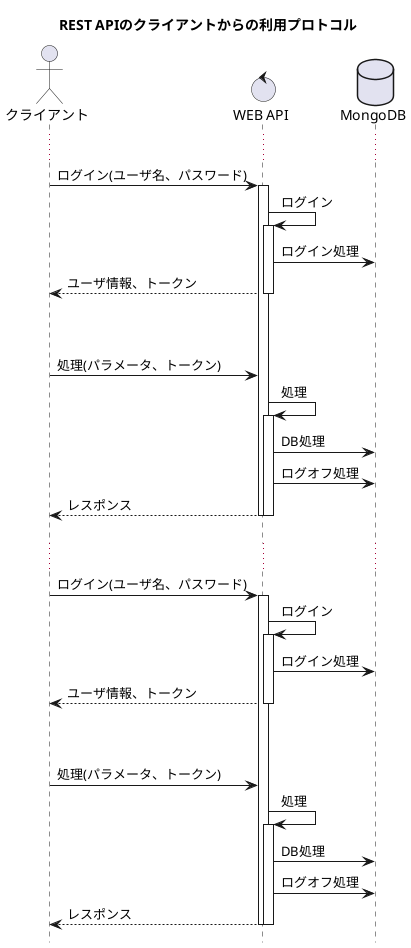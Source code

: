 @startuml 02-01_REST_APIのクライアントからの利用プロトコル

hide footbox
title REST APIのクライアントからの利用プロトコル

' アクター
actor "クライアント" as client
control "WEB API" as webapi
database "MongoDB" as db

...
client -> webapi: ログイン(ユーザ名、パスワード)
activate webapi
webapi -> webapi: ログイン
activate webapi
webapi -> db: ログイン処理
client <-- webapi:ユーザ情報、トークン
deactivate webapi

||50||
client -> webapi: 処理(パラメータ、トークン)
webapi -> webapi: 処理
activate webapi
webapi -> db: DB処理

webapi -> db: ログオフ処理
client <-- webapi: レスポンス
deactivate webapi
deactivate webapi
||20||

...
client -> webapi: ログイン(ユーザ名、パスワード)
activate webapi
webapi -> webapi: ログイン
activate webapi
webapi -> db: ログイン処理
client <-- webapi:ユーザ情報、トークン
deactivate webapi

||50||
client -> webapi: 処理(パラメータ、トークン)
webapi -> webapi: 処理
activate webapi
webapi -> db: DB処理

webapi -> db: ログオフ処理
client <-- webapi: レスポンス
deactivate webapi
deactivate webapi




@enduml